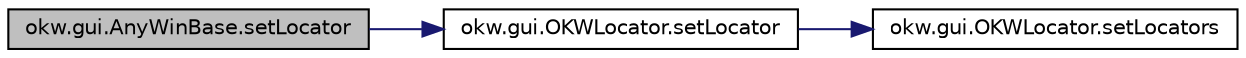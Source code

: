 digraph "okw.gui.AnyWinBase.setLocator"
{
 // INTERACTIVE_SVG=YES
 // LATEX_PDF_SIZE
  edge [fontname="Helvetica",fontsize="10",labelfontname="Helvetica",labelfontsize="10"];
  node [fontname="Helvetica",fontsize="10",shape=record];
  rankdir="LR";
  Node466 [label="okw.gui.AnyWinBase.setLocator",height=0.2,width=0.4,color="black", fillcolor="grey75", style="filled", fontcolor="black",tooltip="Setzt den Locator für den aktuellen GUI-Adapter."];
  Node466 -> Node467 [color="midnightblue",fontsize="10",style="solid",fontname="Helvetica"];
  Node467 [label="okw.gui.OKWLocator.setLocator",height=0.2,width=0.4,color="black", fillcolor="white", style="filled",URL="$classokw_1_1gui_1_1_o_k_w_locator.html#ae2ed146086e4f236bc0e133d164ba105",tooltip="Setzt den Wert (z.B."];
  Node467 -> Node468 [color="midnightblue",fontsize="10",style="solid",fontname="Helvetica"];
  Node468 [label="okw.gui.OKWLocator.setLocators",height=0.2,width=0.4,color="black", fillcolor="white", style="filled",URL="$classokw_1_1gui_1_1_o_k_w_locator.html#ad1aab31e00c3fd856a8225b63cf3214a",tooltip="Setzt den Wert (z.B."];
}
